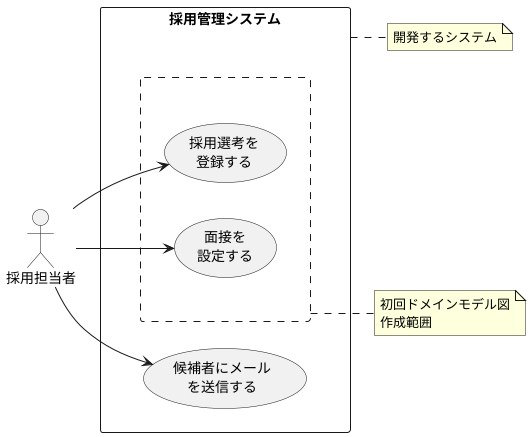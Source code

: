 @startuml usecase
left to right direction

:採用担当者: as actTanto

rectangle 採用管理システム as rec1 {

  rectangle " " as rec2 #line.dashed {
    (採用選考を\n登録する) as ucSaiyoReg
    (面接を\n設定する) as ucMensetuSet

  }

  (候補者にメール\nを送信する) as ucSendMail

}


actTanto --> ucSaiyoReg
actTanto --> ucMensetuSet
actTanto --> ucSendMail


note right of rec1 : 開発するシステム
note right of rec2 : 初回ドメインモデル図\n作成範囲



@enduml
